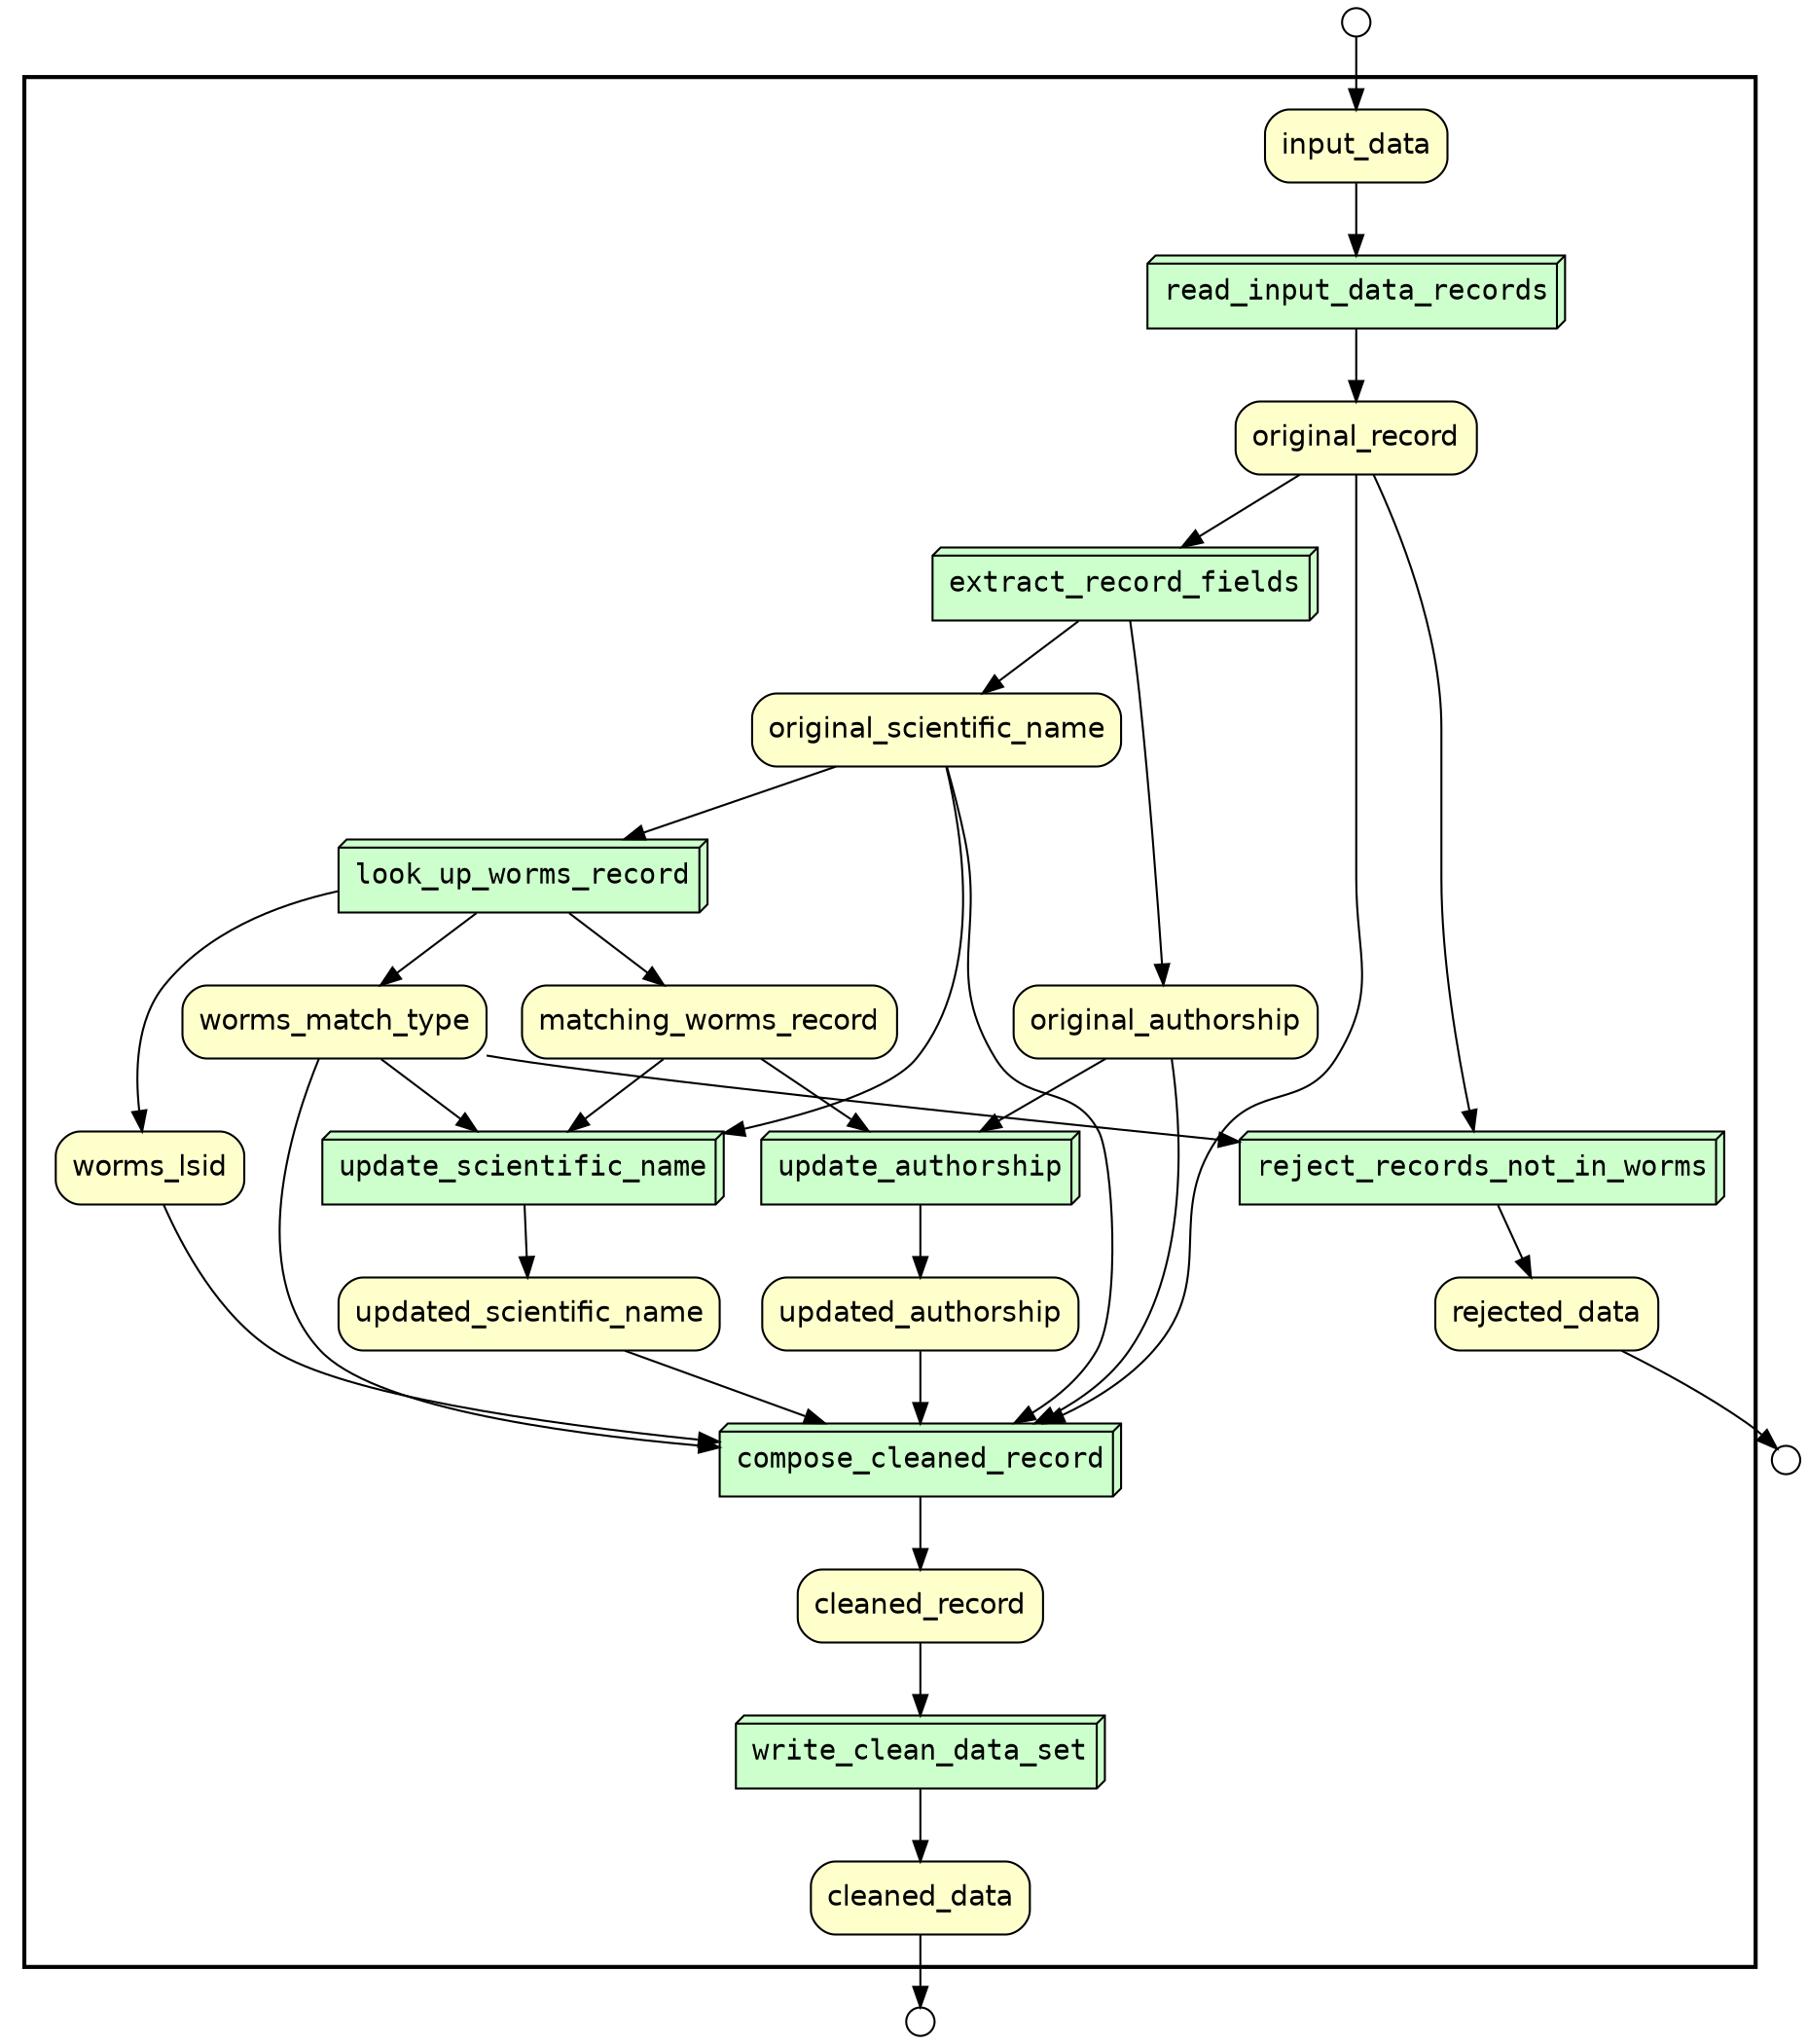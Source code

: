 digraph Workflow {
rankdir=TB
subgraph cluster0 {
label=""
penwidth=2
fontsize=18
subgraph cluster1 {
label=""
color="white"
graph[fontname=Courier]
node[fontname=Courier]
node[shape=box3d style="filled" fillcolor="#CCFFCC" peripheries=1 label=""]
node1 [label="read_input_data_records"]
node2 [label="extract_record_fields"]
node3 [label="look_up_worms_record"]
node4 [label="reject_records_not_in_worms"]
node5 [label="update_scientific_name"]
node6 [label="update_authorship"]
node7 [label="compose_cleaned_record"]
node8 [label="write_clean_data_set"]
node[fontname=Helvetica]
node[shape=box style="rounded,filled" fillcolor="#FFFFCC" peripheries=1 label=""]
node9 [label="cleaned_data"]
node10 [label="rejected_data"]
node11 [label="input_data"]
node12 [label="original_record"]
node13 [label="original_scientific_name"]
node14 [label="worms_match_type"]
node15 [label="matching_worms_record"]
node16 [label="original_authorship"]
node17 [label="worms_lsid"]
node18 [label="updated_scientific_name"]
node19 [label="updated_authorship"]
node20 [label="cleaned_record"]
}}
node[shape=circle style="rounded,filled" fillcolor="#FFFFFF" peripheries=1 label="" width=0.2]
node21
node22
node23
node1 -> node12
node11 -> node1
node2 -> node13
node2 -> node16
node12 -> node2
node3 -> node15
node3 -> node14
node3 -> node17
node13 -> node3
node4 -> node10
node12 -> node4
node14 -> node4
node5 -> node18
node13 -> node5
node15 -> node5
node14 -> node5
node6 -> node19
node15 -> node6
node16 -> node6
node7 -> node20
node12 -> node7
node14 -> node7
node17 -> node7
node18 -> node7
node13 -> node7
node19 -> node7
node16 -> node7
node8 -> node9
node20 -> node8
node21 -> node11
node9 -> node22
node10 -> node23
}

